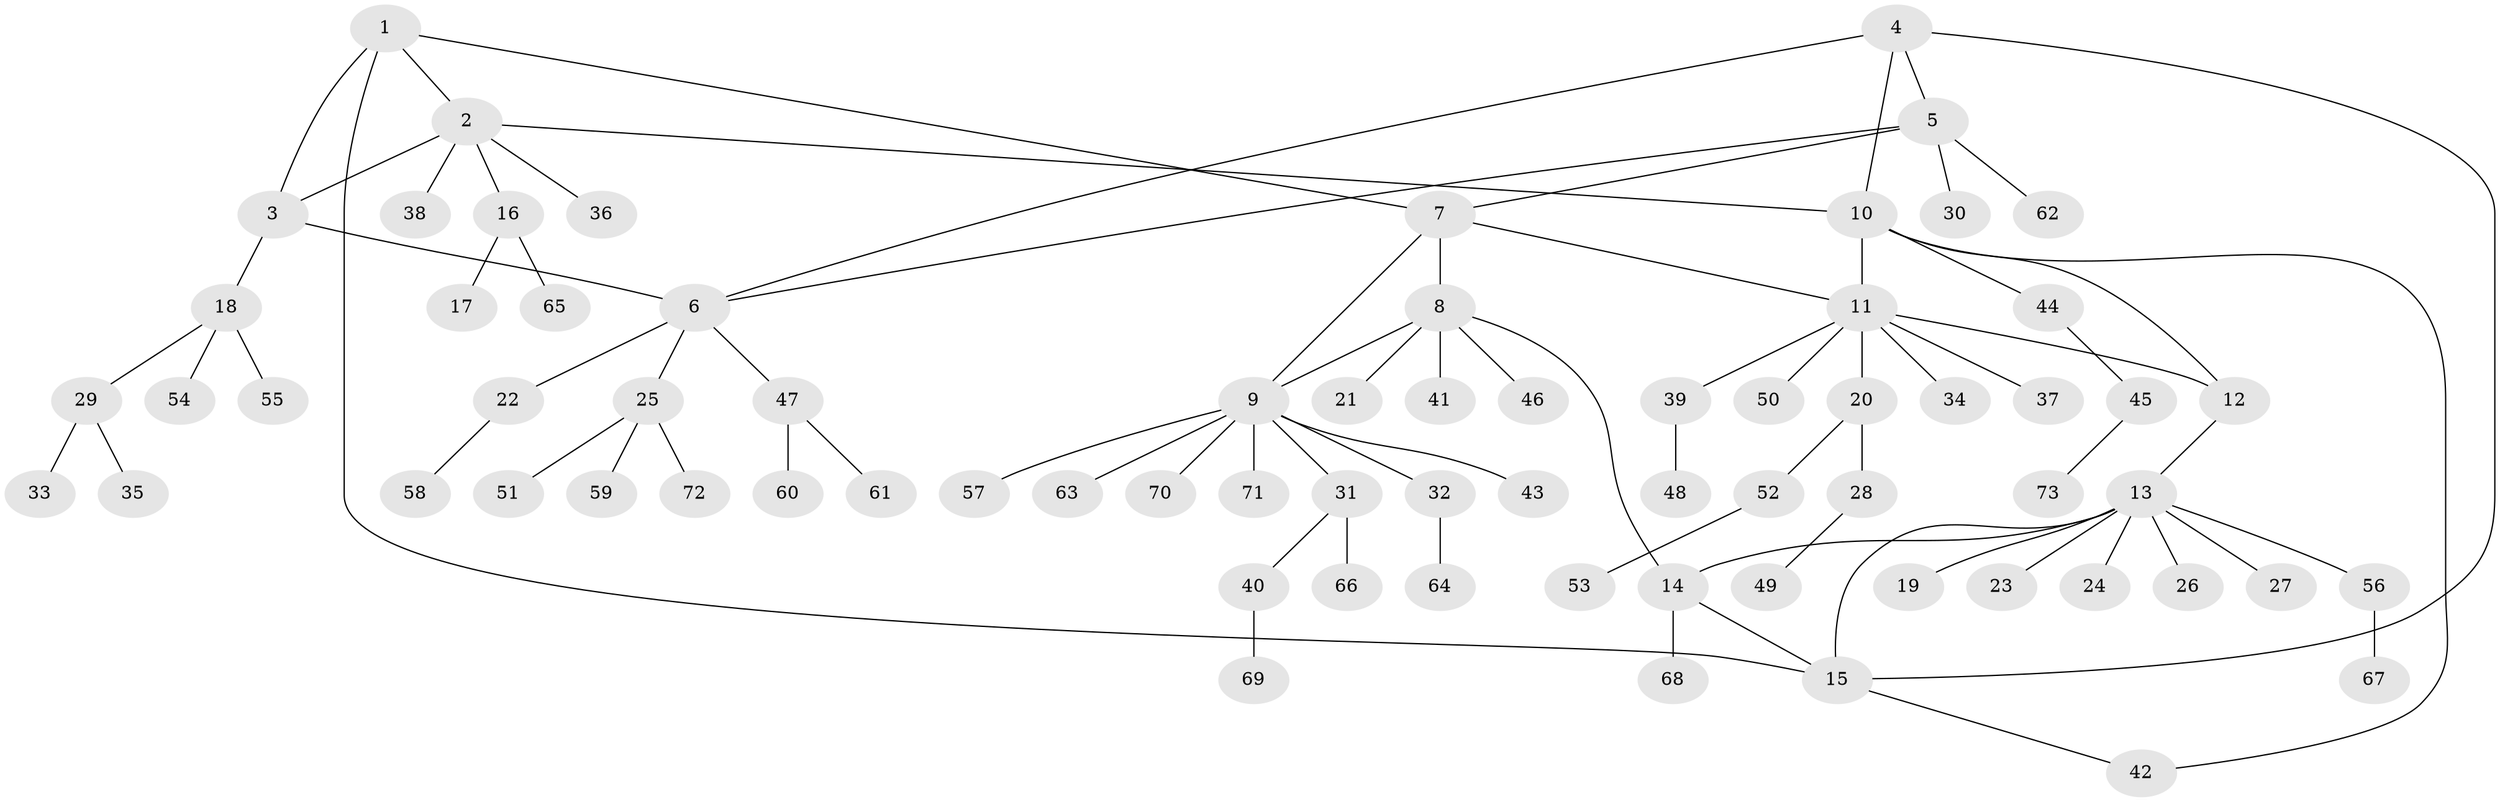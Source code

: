 // coarse degree distribution, {7: 0.037037037037037035, 10: 0.018518518518518517, 6: 0.037037037037037035, 3: 0.07407407407407407, 8: 0.037037037037037035, 5: 0.018518518518518517, 9: 0.018518518518518517, 2: 0.12962962962962962, 1: 0.6296296296296297}
// Generated by graph-tools (version 1.1) at 2025/52/02/27/25 19:52:17]
// undirected, 73 vertices, 84 edges
graph export_dot {
graph [start="1"]
  node [color=gray90,style=filled];
  1;
  2;
  3;
  4;
  5;
  6;
  7;
  8;
  9;
  10;
  11;
  12;
  13;
  14;
  15;
  16;
  17;
  18;
  19;
  20;
  21;
  22;
  23;
  24;
  25;
  26;
  27;
  28;
  29;
  30;
  31;
  32;
  33;
  34;
  35;
  36;
  37;
  38;
  39;
  40;
  41;
  42;
  43;
  44;
  45;
  46;
  47;
  48;
  49;
  50;
  51;
  52;
  53;
  54;
  55;
  56;
  57;
  58;
  59;
  60;
  61;
  62;
  63;
  64;
  65;
  66;
  67;
  68;
  69;
  70;
  71;
  72;
  73;
  1 -- 2;
  1 -- 3;
  1 -- 7;
  1 -- 15;
  2 -- 3;
  2 -- 10;
  2 -- 16;
  2 -- 36;
  2 -- 38;
  3 -- 6;
  3 -- 18;
  4 -- 5;
  4 -- 6;
  4 -- 10;
  4 -- 15;
  5 -- 6;
  5 -- 7;
  5 -- 30;
  5 -- 62;
  6 -- 22;
  6 -- 25;
  6 -- 47;
  7 -- 8;
  7 -- 9;
  7 -- 11;
  8 -- 9;
  8 -- 14;
  8 -- 21;
  8 -- 41;
  8 -- 46;
  9 -- 31;
  9 -- 32;
  9 -- 43;
  9 -- 57;
  9 -- 63;
  9 -- 70;
  9 -- 71;
  10 -- 11;
  10 -- 12;
  10 -- 42;
  10 -- 44;
  11 -- 12;
  11 -- 20;
  11 -- 34;
  11 -- 37;
  11 -- 39;
  11 -- 50;
  12 -- 13;
  13 -- 14;
  13 -- 15;
  13 -- 19;
  13 -- 23;
  13 -- 24;
  13 -- 26;
  13 -- 27;
  13 -- 56;
  14 -- 15;
  14 -- 68;
  15 -- 42;
  16 -- 17;
  16 -- 65;
  18 -- 29;
  18 -- 54;
  18 -- 55;
  20 -- 28;
  20 -- 52;
  22 -- 58;
  25 -- 51;
  25 -- 59;
  25 -- 72;
  28 -- 49;
  29 -- 33;
  29 -- 35;
  31 -- 40;
  31 -- 66;
  32 -- 64;
  39 -- 48;
  40 -- 69;
  44 -- 45;
  45 -- 73;
  47 -- 60;
  47 -- 61;
  52 -- 53;
  56 -- 67;
}
